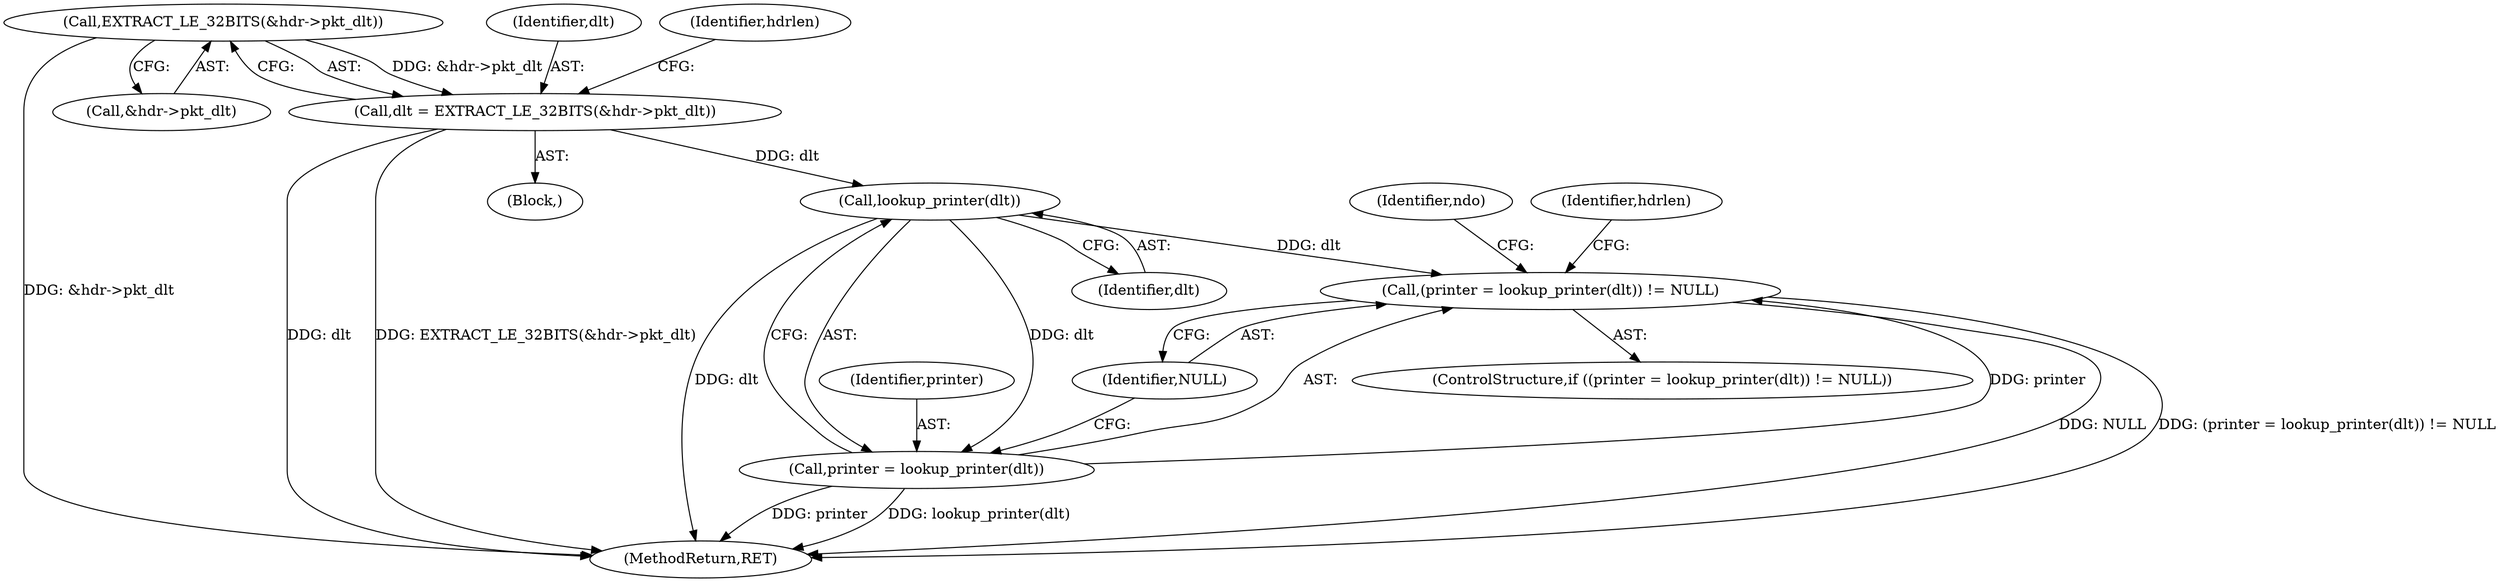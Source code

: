 digraph "0_tcpdump_ca336198e8bebccc18502de27672fdbd6eb34856@pointer" {
"1000147" [label="(Call,EXTRACT_LE_32BITS(&hdr->pkt_dlt))"];
"1000145" [label="(Call,dlt = EXTRACT_LE_32BITS(&hdr->pkt_dlt))"];
"1000224" [label="(Call,lookup_printer(dlt))"];
"1000221" [label="(Call,(printer = lookup_printer(dlt)) != NULL)"];
"1000222" [label="(Call,printer = lookup_printer(dlt))"];
"1000225" [label="(Identifier,dlt)"];
"1000222" [label="(Call,printer = lookup_printer(dlt))"];
"1000221" [label="(Call,(printer = lookup_printer(dlt)) != NULL)"];
"1000223" [label="(Identifier,printer)"];
"1000146" [label="(Identifier,dlt)"];
"1000239" [label="(Identifier,ndo)"];
"1000224" [label="(Call,lookup_printer(dlt))"];
"1000145" [label="(Call,dlt = EXTRACT_LE_32BITS(&hdr->pkt_dlt))"];
"1000260" [label="(MethodReturn,RET)"];
"1000153" [label="(Identifier,hdrlen)"];
"1000220" [label="(ControlStructure,if ((printer = lookup_printer(dlt)) != NULL))"];
"1000226" [label="(Identifier,NULL)"];
"1000148" [label="(Call,&hdr->pkt_dlt)"];
"1000229" [label="(Identifier,hdrlen)"];
"1000147" [label="(Call,EXTRACT_LE_32BITS(&hdr->pkt_dlt))"];
"1000105" [label="(Block,)"];
"1000147" -> "1000145"  [label="AST: "];
"1000147" -> "1000148"  [label="CFG: "];
"1000148" -> "1000147"  [label="AST: "];
"1000145" -> "1000147"  [label="CFG: "];
"1000147" -> "1000260"  [label="DDG: &hdr->pkt_dlt"];
"1000147" -> "1000145"  [label="DDG: &hdr->pkt_dlt"];
"1000145" -> "1000105"  [label="AST: "];
"1000146" -> "1000145"  [label="AST: "];
"1000153" -> "1000145"  [label="CFG: "];
"1000145" -> "1000260"  [label="DDG: dlt"];
"1000145" -> "1000260"  [label="DDG: EXTRACT_LE_32BITS(&hdr->pkt_dlt)"];
"1000145" -> "1000224"  [label="DDG: dlt"];
"1000224" -> "1000222"  [label="AST: "];
"1000224" -> "1000225"  [label="CFG: "];
"1000225" -> "1000224"  [label="AST: "];
"1000222" -> "1000224"  [label="CFG: "];
"1000224" -> "1000260"  [label="DDG: dlt"];
"1000224" -> "1000221"  [label="DDG: dlt"];
"1000224" -> "1000222"  [label="DDG: dlt"];
"1000221" -> "1000220"  [label="AST: "];
"1000221" -> "1000226"  [label="CFG: "];
"1000222" -> "1000221"  [label="AST: "];
"1000226" -> "1000221"  [label="AST: "];
"1000229" -> "1000221"  [label="CFG: "];
"1000239" -> "1000221"  [label="CFG: "];
"1000221" -> "1000260"  [label="DDG: NULL"];
"1000221" -> "1000260"  [label="DDG: (printer = lookup_printer(dlt)) != NULL"];
"1000222" -> "1000221"  [label="DDG: printer"];
"1000223" -> "1000222"  [label="AST: "];
"1000226" -> "1000222"  [label="CFG: "];
"1000222" -> "1000260"  [label="DDG: printer"];
"1000222" -> "1000260"  [label="DDG: lookup_printer(dlt)"];
}
